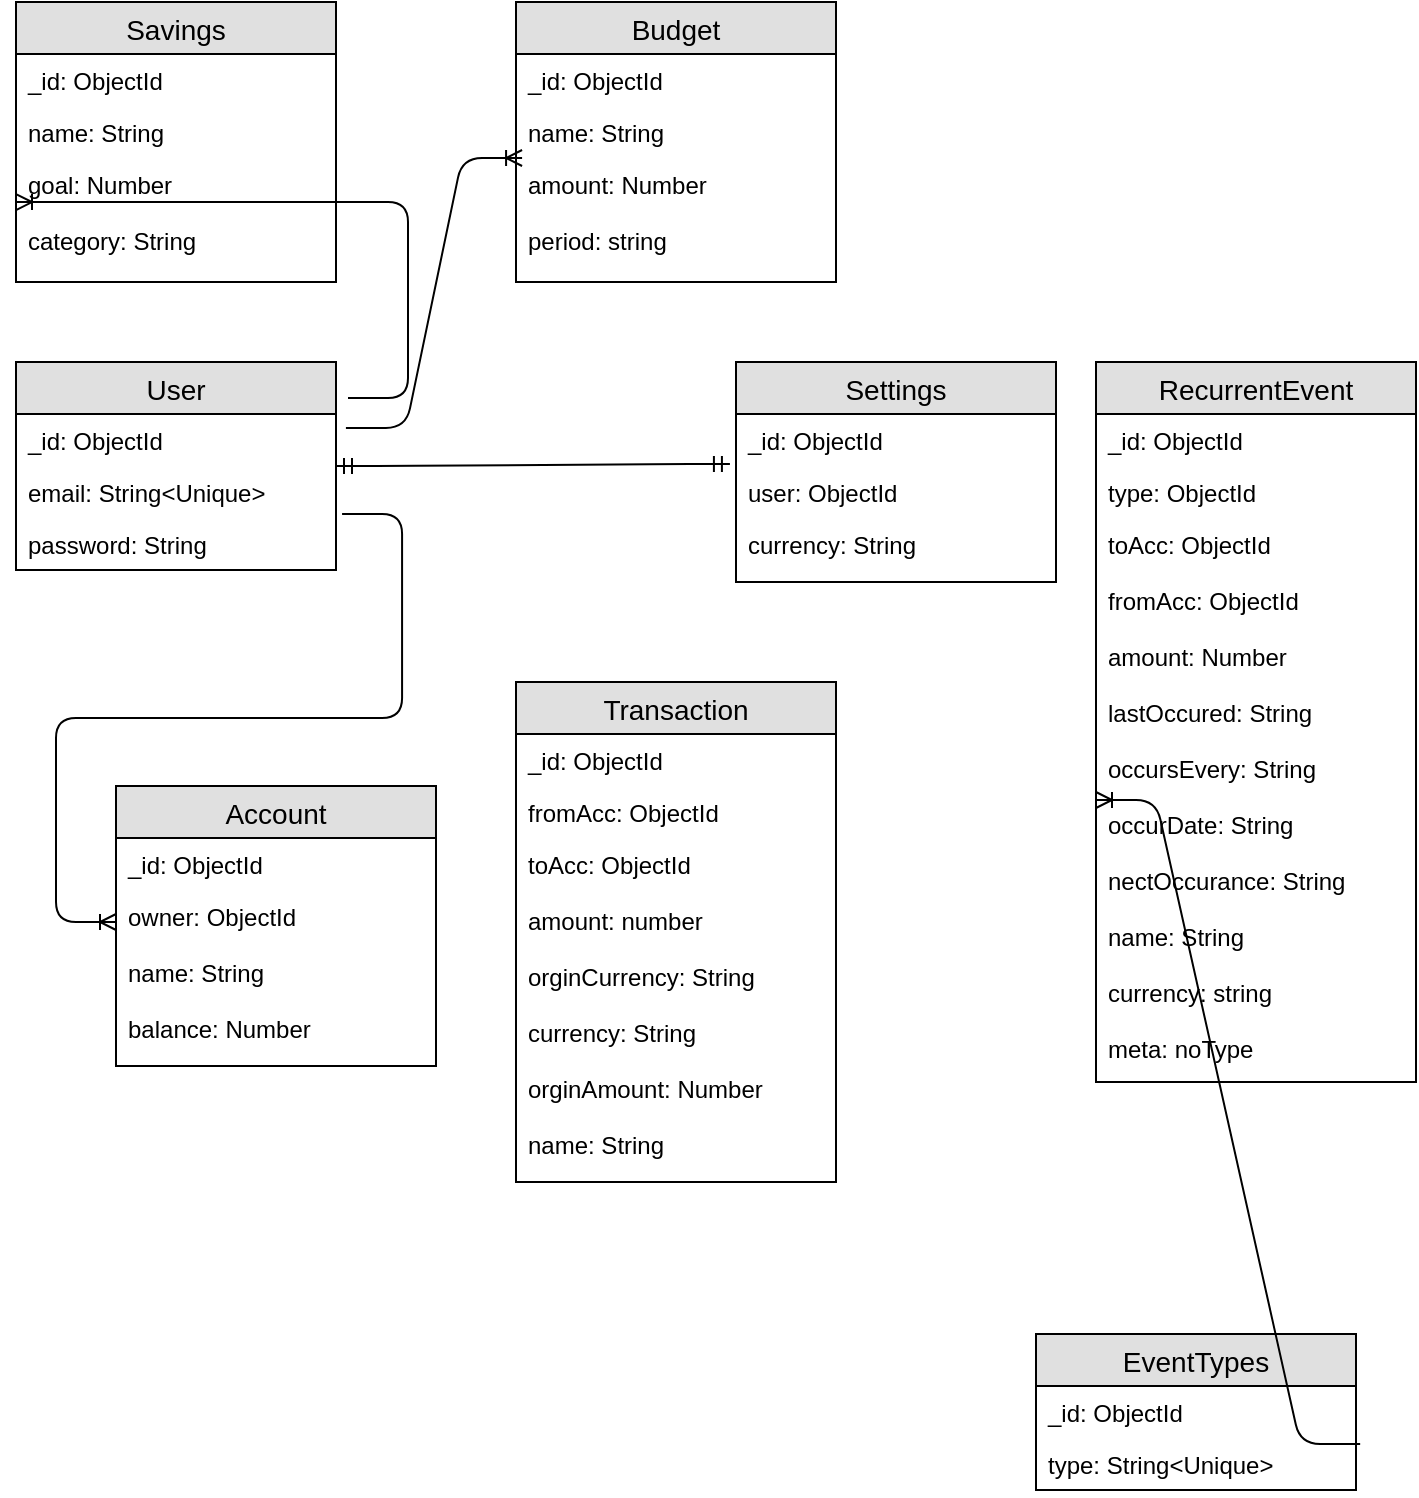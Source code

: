 <mxfile version="10.8.0" type="device"><diagram id="MTJJVPSaCbC1EAQ6y-Lw" name="Page-1"><mxGraphModel dx="2794" dy="1977" grid="1" gridSize="10" guides="1" tooltips="1" connect="1" arrows="1" fold="1" page="1" pageScale="1" pageWidth="827" pageHeight="1169" math="0" shadow="0"><root><mxCell id="0"/><mxCell id="1" parent="0"/><mxCell id="4vqLw-G7w_tBTwe61ywT-1" value="User" style="swimlane;fontStyle=0;childLayout=stackLayout;horizontal=1;startSize=26;fillColor=#e0e0e0;horizontalStack=0;resizeParent=1;resizeParentMax=0;resizeLast=0;collapsible=1;marginBottom=0;swimlaneFillColor=#ffffff;align=center;fontSize=14;" parent="1" vertex="1"><mxGeometry x="20" y="20" width="160" height="104" as="geometry"/></mxCell><mxCell id="4vqLw-G7w_tBTwe61ywT-2" value="_id: ObjectId" style="text;strokeColor=none;fillColor=none;spacingLeft=4;spacingRight=4;overflow=hidden;rotatable=0;points=[[0,0.5],[1,0.5]];portConstraint=eastwest;fontSize=12;" parent="4vqLw-G7w_tBTwe61ywT-1" vertex="1"><mxGeometry y="26" width="160" height="26" as="geometry"/></mxCell><mxCell id="4vqLw-G7w_tBTwe61ywT-3" value="email: String&lt;Unique&gt;" style="text;strokeColor=none;fillColor=none;spacingLeft=4;spacingRight=4;overflow=hidden;rotatable=0;points=[[0,0.5],[1,0.5]];portConstraint=eastwest;fontSize=12;" parent="4vqLw-G7w_tBTwe61ywT-1" vertex="1"><mxGeometry y="52" width="160" height="26" as="geometry"/></mxCell><mxCell id="4vqLw-G7w_tBTwe61ywT-4" value="password: String" style="text;strokeColor=none;fillColor=none;spacingLeft=4;spacingRight=4;overflow=hidden;rotatable=0;points=[[0,0.5],[1,0.5]];portConstraint=eastwest;fontSize=12;" parent="4vqLw-G7w_tBTwe61ywT-1" vertex="1"><mxGeometry y="78" width="160" height="26" as="geometry"/></mxCell><mxCell id="4vqLw-G7w_tBTwe61ywT-20" value="Transaction" style="swimlane;fontStyle=0;childLayout=stackLayout;horizontal=1;startSize=26;fillColor=#e0e0e0;horizontalStack=0;resizeParent=1;resizeParentMax=0;resizeLast=0;collapsible=1;marginBottom=0;swimlaneFillColor=#ffffff;align=center;fontSize=14;" parent="1" vertex="1"><mxGeometry x="270" y="180" width="160" height="250" as="geometry"><mxRectangle x="230" y="30" width="110" height="26" as="alternateBounds"/></mxGeometry></mxCell><mxCell id="4vqLw-G7w_tBTwe61ywT-21" value="_id: ObjectId" style="text;strokeColor=none;fillColor=none;spacingLeft=4;spacingRight=4;overflow=hidden;rotatable=0;points=[[0,0.5],[1,0.5]];portConstraint=eastwest;fontSize=12;" parent="4vqLw-G7w_tBTwe61ywT-20" vertex="1"><mxGeometry y="26" width="160" height="26" as="geometry"/></mxCell><mxCell id="4vqLw-G7w_tBTwe61ywT-22" value="fromAcc: ObjectId" style="text;strokeColor=none;fillColor=none;spacingLeft=4;spacingRight=4;overflow=hidden;rotatable=0;points=[[0,0.5],[1,0.5]];portConstraint=eastwest;fontSize=12;" parent="4vqLw-G7w_tBTwe61ywT-20" vertex="1"><mxGeometry y="52" width="160" height="26" as="geometry"/></mxCell><mxCell id="4vqLw-G7w_tBTwe61ywT-23" value="toAcc: ObjectId&#10;&#10;amount: number&#10;&#10;orginCurrency: String&#10;&#10;currency: String&#10;&#10;orginAmount: Number&#10;&#10;name: String&#10;" style="text;strokeColor=none;fillColor=none;spacingLeft=4;spacingRight=4;overflow=hidden;rotatable=0;points=[[0,0.5],[1,0.5]];portConstraint=eastwest;fontSize=12;" parent="4vqLw-G7w_tBTwe61ywT-20" vertex="1"><mxGeometry y="78" width="160" height="172" as="geometry"/></mxCell><mxCell id="4vqLw-G7w_tBTwe61ywT-31" value="Settings" style="swimlane;fontStyle=0;childLayout=stackLayout;horizontal=1;startSize=26;fillColor=#e0e0e0;horizontalStack=0;resizeParent=1;resizeParentMax=0;resizeLast=0;collapsible=1;marginBottom=0;swimlaneFillColor=#ffffff;align=center;fontSize=14;" parent="1" vertex="1"><mxGeometry x="380" y="20" width="160" height="110" as="geometry"><mxRectangle x="230" y="30" width="110" height="26" as="alternateBounds"/></mxGeometry></mxCell><mxCell id="4vqLw-G7w_tBTwe61ywT-32" value="_id: ObjectId" style="text;strokeColor=none;fillColor=none;spacingLeft=4;spacingRight=4;overflow=hidden;rotatable=0;points=[[0,0.5],[1,0.5]];portConstraint=eastwest;fontSize=12;" parent="4vqLw-G7w_tBTwe61ywT-31" vertex="1"><mxGeometry y="26" width="160" height="26" as="geometry"/></mxCell><mxCell id="4vqLw-G7w_tBTwe61ywT-33" value="user: ObjectId" style="text;strokeColor=none;fillColor=none;spacingLeft=4;spacingRight=4;overflow=hidden;rotatable=0;points=[[0,0.5],[1,0.5]];portConstraint=eastwest;fontSize=12;" parent="4vqLw-G7w_tBTwe61ywT-31" vertex="1"><mxGeometry y="52" width="160" height="26" as="geometry"/></mxCell><mxCell id="4vqLw-G7w_tBTwe61ywT-34" value="currency: String&#10;" style="text;strokeColor=none;fillColor=none;spacingLeft=4;spacingRight=4;overflow=hidden;rotatable=0;points=[[0,0.5],[1,0.5]];portConstraint=eastwest;fontSize=12;" parent="4vqLw-G7w_tBTwe61ywT-31" vertex="1"><mxGeometry y="78" width="160" height="32" as="geometry"/></mxCell><mxCell id="4vqLw-G7w_tBTwe61ywT-35" value="EventTypes" style="swimlane;fontStyle=0;childLayout=stackLayout;horizontal=1;startSize=26;fillColor=#e0e0e0;horizontalStack=0;resizeParent=1;resizeParentMax=0;resizeLast=0;collapsible=1;marginBottom=0;swimlaneFillColor=#ffffff;align=center;fontSize=14;" parent="1" vertex="1"><mxGeometry x="530" y="506" width="160" height="78" as="geometry"><mxRectangle x="230" y="30" width="110" height="26" as="alternateBounds"/></mxGeometry></mxCell><mxCell id="4vqLw-G7w_tBTwe61ywT-36" value="_id: ObjectId" style="text;strokeColor=none;fillColor=none;spacingLeft=4;spacingRight=4;overflow=hidden;rotatable=0;points=[[0,0.5],[1,0.5]];portConstraint=eastwest;fontSize=12;" parent="4vqLw-G7w_tBTwe61ywT-35" vertex="1"><mxGeometry y="26" width="160" height="26" as="geometry"/></mxCell><mxCell id="4vqLw-G7w_tBTwe61ywT-37" value="type: String&lt;Unique&gt;" style="text;strokeColor=none;fillColor=none;spacingLeft=4;spacingRight=4;overflow=hidden;rotatable=0;points=[[0,0.5],[1,0.5]];portConstraint=eastwest;fontSize=12;" parent="4vqLw-G7w_tBTwe61ywT-35" vertex="1"><mxGeometry y="52" width="160" height="26" as="geometry"/></mxCell><mxCell id="4vqLw-G7w_tBTwe61ywT-39" value="RecurrentEvent" style="swimlane;fontStyle=0;childLayout=stackLayout;horizontal=1;startSize=26;fillColor=#e0e0e0;horizontalStack=0;resizeParent=1;resizeParentMax=0;resizeLast=0;collapsible=1;marginBottom=0;swimlaneFillColor=#ffffff;align=center;fontSize=14;" parent="1" vertex="1"><mxGeometry x="560" y="20" width="160" height="360" as="geometry"><mxRectangle x="230" y="30" width="110" height="26" as="alternateBounds"/></mxGeometry></mxCell><mxCell id="4vqLw-G7w_tBTwe61ywT-40" value="_id: ObjectId" style="text;strokeColor=none;fillColor=none;spacingLeft=4;spacingRight=4;overflow=hidden;rotatable=0;points=[[0,0.5],[1,0.5]];portConstraint=eastwest;fontSize=12;" parent="4vqLw-G7w_tBTwe61ywT-39" vertex="1"><mxGeometry y="26" width="160" height="26" as="geometry"/></mxCell><mxCell id="4vqLw-G7w_tBTwe61ywT-41" value="type: ObjectId" style="text;strokeColor=none;fillColor=none;spacingLeft=4;spacingRight=4;overflow=hidden;rotatable=0;points=[[0,0.5],[1,0.5]];portConstraint=eastwest;fontSize=12;" parent="4vqLw-G7w_tBTwe61ywT-39" vertex="1"><mxGeometry y="52" width="160" height="26" as="geometry"/></mxCell><mxCell id="4vqLw-G7w_tBTwe61ywT-42" value="toAcc: ObjectId&#10;&#10;fromAcc: ObjectId&#10;&#10;amount: Number&#10;&#10;lastOccured: String&#10;&#10;occursEvery: String&#10;&#10;occurDate: String&#10;&#10;nectOccurance: String&#10;&#10;name: String&#10;&#10;currency: string&#10;&#10;meta: noType&#10;" style="text;strokeColor=none;fillColor=none;spacingLeft=4;spacingRight=4;overflow=hidden;rotatable=0;points=[[0,0.5],[1,0.5]];portConstraint=eastwest;fontSize=12;" parent="4vqLw-G7w_tBTwe61ywT-39" vertex="1"><mxGeometry y="78" width="160" height="282" as="geometry"/></mxCell><mxCell id="4vqLw-G7w_tBTwe61ywT-43" value="Account" style="swimlane;fontStyle=0;childLayout=stackLayout;horizontal=1;startSize=26;fillColor=#e0e0e0;horizontalStack=0;resizeParent=1;resizeParentMax=0;resizeLast=0;collapsible=1;marginBottom=0;swimlaneFillColor=#ffffff;align=center;fontSize=14;" parent="1" vertex="1"><mxGeometry x="70" y="232" width="160" height="140" as="geometry"><mxRectangle x="230" y="30" width="110" height="26" as="alternateBounds"/></mxGeometry></mxCell><mxCell id="4vqLw-G7w_tBTwe61ywT-44" value="_id: ObjectId" style="text;strokeColor=none;fillColor=none;spacingLeft=4;spacingRight=4;overflow=hidden;rotatable=0;points=[[0,0.5],[1,0.5]];portConstraint=eastwest;fontSize=12;" parent="4vqLw-G7w_tBTwe61ywT-43" vertex="1"><mxGeometry y="26" width="160" height="26" as="geometry"/></mxCell><mxCell id="4vqLw-G7w_tBTwe61ywT-45" value="owner: ObjectId&#10;&#10;name: String&#10;&#10;balance: Number&#10;" style="text;strokeColor=none;fillColor=none;spacingLeft=4;spacingRight=4;overflow=hidden;rotatable=0;points=[[0,0.5],[1,0.5]];portConstraint=eastwest;fontSize=12;" parent="4vqLw-G7w_tBTwe61ywT-43" vertex="1"><mxGeometry y="52" width="160" height="88" as="geometry"/></mxCell><mxCell id="4vqLw-G7w_tBTwe61ywT-46" value="Savings" style="swimlane;fontStyle=0;childLayout=stackLayout;horizontal=1;startSize=26;fillColor=#e0e0e0;horizontalStack=0;resizeParent=1;resizeParentMax=0;resizeLast=0;collapsible=1;marginBottom=0;swimlaneFillColor=#ffffff;align=center;fontSize=14;" parent="1" vertex="1"><mxGeometry x="20" y="-160" width="160" height="140" as="geometry"><mxRectangle x="230" y="30" width="110" height="26" as="alternateBounds"/></mxGeometry></mxCell><mxCell id="4vqLw-G7w_tBTwe61ywT-47" value="_id: ObjectId" style="text;strokeColor=none;fillColor=none;spacingLeft=4;spacingRight=4;overflow=hidden;rotatable=0;points=[[0,0.5],[1,0.5]];portConstraint=eastwest;fontSize=12;" parent="4vqLw-G7w_tBTwe61ywT-46" vertex="1"><mxGeometry y="26" width="160" height="26" as="geometry"/></mxCell><mxCell id="4vqLw-G7w_tBTwe61ywT-48" value="name: String" style="text;strokeColor=none;fillColor=none;spacingLeft=4;spacingRight=4;overflow=hidden;rotatable=0;points=[[0,0.5],[1,0.5]];portConstraint=eastwest;fontSize=12;" parent="4vqLw-G7w_tBTwe61ywT-46" vertex="1"><mxGeometry y="52" width="160" height="26" as="geometry"/></mxCell><mxCell id="4vqLw-G7w_tBTwe61ywT-49" value="goal: Number&#10;&#10;category: String" style="text;strokeColor=none;fillColor=none;spacingLeft=4;spacingRight=4;overflow=hidden;rotatable=0;points=[[0,0.5],[1,0.5]];portConstraint=eastwest;fontSize=12;" parent="4vqLw-G7w_tBTwe61ywT-46" vertex="1"><mxGeometry y="78" width="160" height="62" as="geometry"/></mxCell><mxCell id="4vqLw-G7w_tBTwe61ywT-50" value="Budget" style="swimlane;fontStyle=0;childLayout=stackLayout;horizontal=1;startSize=26;fillColor=#e0e0e0;horizontalStack=0;resizeParent=1;resizeParentMax=0;resizeLast=0;collapsible=1;marginBottom=0;swimlaneFillColor=#ffffff;align=center;fontSize=14;" parent="1" vertex="1"><mxGeometry x="270" y="-160" width="160" height="140" as="geometry"><mxRectangle x="230" y="30" width="110" height="26" as="alternateBounds"/></mxGeometry></mxCell><mxCell id="4vqLw-G7w_tBTwe61ywT-51" value="_id: ObjectId" style="text;strokeColor=none;fillColor=none;spacingLeft=4;spacingRight=4;overflow=hidden;rotatable=0;points=[[0,0.5],[1,0.5]];portConstraint=eastwest;fontSize=12;" parent="4vqLw-G7w_tBTwe61ywT-50" vertex="1"><mxGeometry y="26" width="160" height="26" as="geometry"/></mxCell><mxCell id="4vqLw-G7w_tBTwe61ywT-52" value="name: String" style="text;strokeColor=none;fillColor=none;spacingLeft=4;spacingRight=4;overflow=hidden;rotatable=0;points=[[0,0.5],[1,0.5]];portConstraint=eastwest;fontSize=12;" parent="4vqLw-G7w_tBTwe61ywT-50" vertex="1"><mxGeometry y="52" width="160" height="26" as="geometry"/></mxCell><mxCell id="4vqLw-G7w_tBTwe61ywT-53" value="amount: Number&#10;&#10;period: string&#10;" style="text;strokeColor=none;fillColor=none;spacingLeft=4;spacingRight=4;overflow=hidden;rotatable=0;points=[[0,0.5],[1,0.5]];portConstraint=eastwest;fontSize=12;" parent="4vqLw-G7w_tBTwe61ywT-50" vertex="1"><mxGeometry y="78" width="160" height="62" as="geometry"/></mxCell><mxCell id="eiIW6WhP9zCqIJzqeU6l-1" value="" style="edgeStyle=entityRelationEdgeStyle;fontSize=12;html=1;endArrow=ERmandOne;startArrow=ERmandOne;entryX=-0.019;entryY=0.962;entryDx=0;entryDy=0;entryPerimeter=0;exitX=1;exitY=0;exitDx=0;exitDy=0;exitPerimeter=0;" edge="1" parent="1" source="4vqLw-G7w_tBTwe61ywT-3" target="4vqLw-G7w_tBTwe61ywT-32"><mxGeometry width="100" height="100" relative="1" as="geometry"><mxPoint x="240" y="144" as="sourcePoint"/><mxPoint x="340" y="44" as="targetPoint"/></mxGeometry></mxCell><mxCell id="eiIW6WhP9zCqIJzqeU6l-5" value="" style="edgeStyle=entityRelationEdgeStyle;fontSize=12;html=1;endArrow=ERoneToMany;exitX=1.019;exitY=-0.077;exitDx=0;exitDy=0;exitPerimeter=0;" edge="1" parent="1" source="4vqLw-G7w_tBTwe61ywT-4"><mxGeometry width="100" height="100" relative="1" as="geometry"><mxPoint x="40" y="250" as="sourcePoint"/><mxPoint x="70" y="300" as="targetPoint"/></mxGeometry></mxCell><mxCell id="eiIW6WhP9zCqIJzqeU6l-8" value="" style="edgeStyle=entityRelationEdgeStyle;fontSize=12;html=1;endArrow=ERoneToMany;rounded=1;strokeColor=#000000;exitX=1.013;exitY=0.115;exitDx=0;exitDy=0;exitPerimeter=0;entryX=0;entryY=0.5;entryDx=0;entryDy=0;" edge="1" parent="1" source="4vqLw-G7w_tBTwe61ywT-37" target="4vqLw-G7w_tBTwe61ywT-42"><mxGeometry width="100" height="100" relative="1" as="geometry"><mxPoint x="727" y="612" as="sourcePoint"/><mxPoint x="827" y="512" as="targetPoint"/></mxGeometry></mxCell><mxCell id="eiIW6WhP9zCqIJzqeU6l-11" value="" style="edgeStyle=entityRelationEdgeStyle;fontSize=12;html=1;endArrow=ERoneToMany;strokeColor=#000000;entryX=0;entryY=0.355;entryDx=0;entryDy=0;entryPerimeter=0;" edge="1" parent="1" target="4vqLw-G7w_tBTwe61ywT-49"><mxGeometry width="100" height="100" relative="1" as="geometry"><mxPoint x="186" y="38" as="sourcePoint"/><mxPoint x="290" y="-51" as="targetPoint"/></mxGeometry></mxCell><mxCell id="eiIW6WhP9zCqIJzqeU6l-12" value="" style="edgeStyle=entityRelationEdgeStyle;fontSize=12;html=1;endArrow=ERoneToMany;strokeColor=#000000;exitX=1.031;exitY=0.269;exitDx=0;exitDy=0;exitPerimeter=0;entryX=0.019;entryY=0;entryDx=0;entryDy=0;entryPerimeter=0;" edge="1" parent="1" source="4vqLw-G7w_tBTwe61ywT-2" target="4vqLw-G7w_tBTwe61ywT-53"><mxGeometry width="100" height="100" relative="1" as="geometry"><mxPoint x="200" y="30" as="sourcePoint"/><mxPoint x="300" y="-70" as="targetPoint"/></mxGeometry></mxCell></root></mxGraphModel></diagram></mxfile>